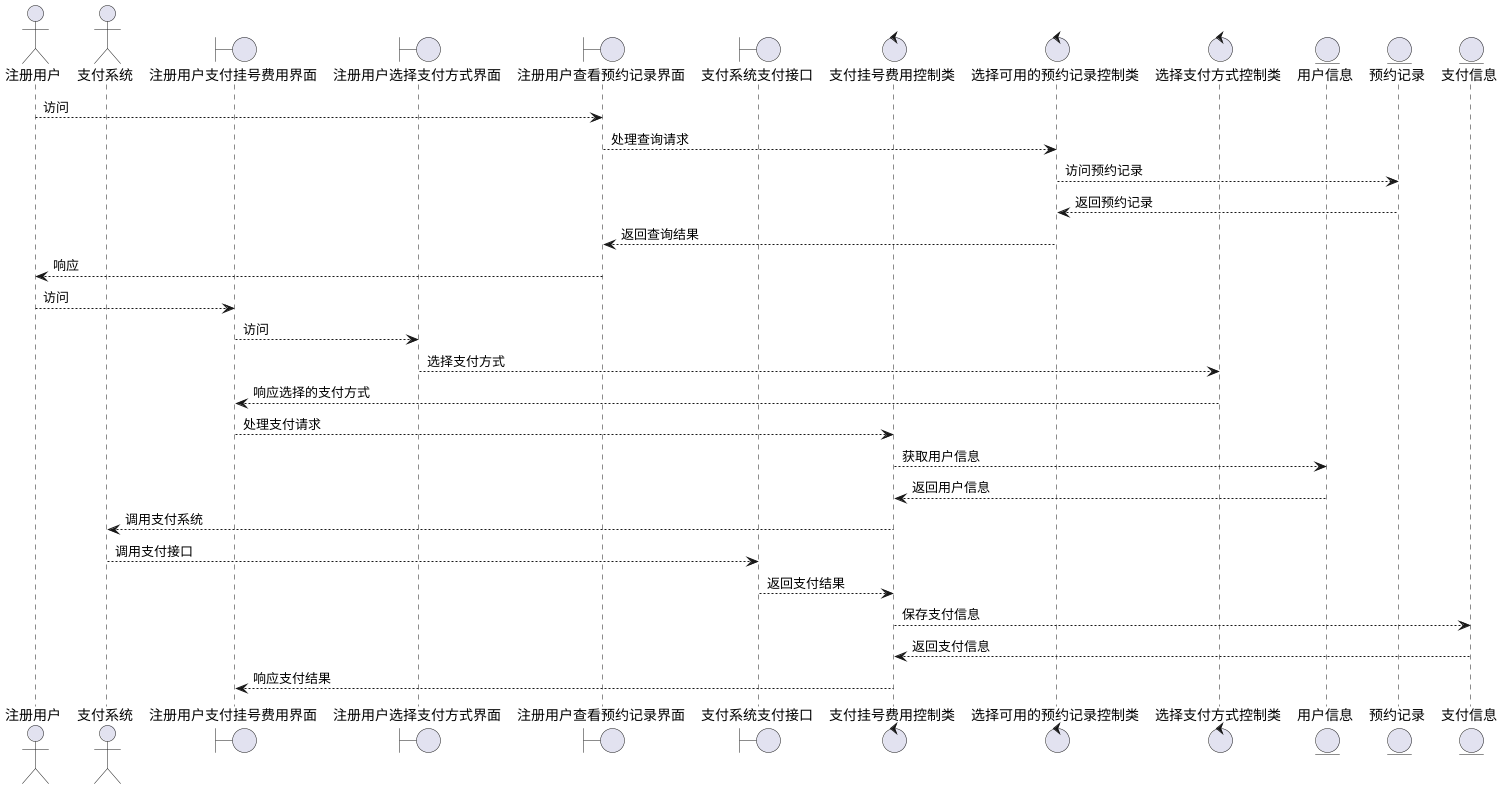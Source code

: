 @startuml
actor 注册用户 as user
actor 支付系统 as system

boundary 注册用户支付挂号费用界面 as payUI
boundary 注册用户选择支付方式界面 as payMethodUI
boundary 注册用户查看预约记录界面 as bookingRecordUI
boundary 支付系统支付接口 as payInterface

control 支付挂号费用控制类 as payControl
control 选择可用的预约记录控制类 as bookingRecordControl
control 选择支付方式控制类 as payMethodControl

entity 用户信息 as userinfo
entity 预约记录 as bookingInfo
entity 支付信息 as payInfo

user --> bookingRecordUI: 访问
bookingRecordUI --> bookingRecordControl: 处理查询请求
bookingRecordControl --> bookingInfo: 访问预约记录
bookingInfo --> bookingRecordControl: 返回预约记录
bookingRecordControl --> bookingRecordUI: 返回查询结果
bookingRecordUI --> user: 响应

user --> payUI: 访问
payUI --> payMethodUI: 访问
payMethodUI --> payMethodControl: 选择支付方式
payMethodControl --> payUI: 响应选择的支付方式
payUI --> payControl: 处理支付请求
payControl --> userinfo: 获取用户信息
userinfo --> payControl: 返回用户信息
payControl --> system: 调用支付系统
system --> payInterface: 调用支付接口
payInterface --> payControl: 返回支付结果
payControl --> payInfo: 保存支付信息
payInfo --> payControl: 返回支付信息
payControl --> payUI: 响应支付结果

@enduml